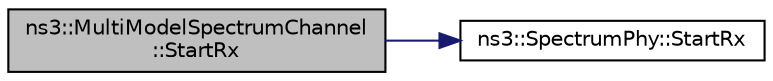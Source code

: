 digraph "ns3::MultiModelSpectrumChannel::StartRx"
{
 // LATEX_PDF_SIZE
  edge [fontname="Helvetica",fontsize="10",labelfontname="Helvetica",labelfontsize="10"];
  node [fontname="Helvetica",fontsize="10",shape=record];
  rankdir="LR";
  Node1 [label="ns3::MultiModelSpectrumChannel\l::StartRx",height=0.2,width=0.4,color="black", fillcolor="grey75", style="filled", fontcolor="black",tooltip="Used internally to reschedule transmission after the propagation delay."];
  Node1 -> Node2 [color="midnightblue",fontsize="10",style="solid",fontname="Helvetica"];
  Node2 [label="ns3::SpectrumPhy::StartRx",height=0.2,width=0.4,color="black", fillcolor="white", style="filled",URL="$classns3_1_1_spectrum_phy.html#a2442b53be3ce1abf40b05780548a6e66",tooltip="Notify the SpectrumPhy instance of an incoming signal."];
}

